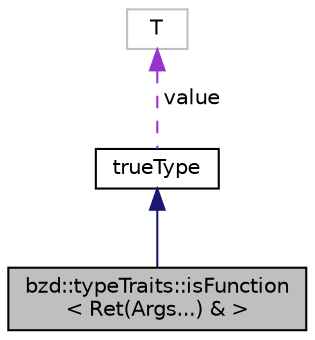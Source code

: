 digraph "bzd::typeTraits::isFunction&lt; Ret(Args...) &amp; &gt;"
{
  edge [fontname="Helvetica",fontsize="10",labelfontname="Helvetica",labelfontsize="10"];
  node [fontname="Helvetica",fontsize="10",shape=record];
  Node2 [label="bzd::typeTraits::isFunction\l\< Ret(Args...) & \>",height=0.2,width=0.4,color="black", fillcolor="grey75", style="filled", fontcolor="black"];
  Node3 -> Node2 [dir="back",color="midnightblue",fontsize="10",style="solid"];
  Node3 [label="trueType",height=0.2,width=0.4,color="black", fillcolor="white", style="filled",URL="$structbzd_1_1typeTraits_1_1integralConstant.html"];
  Node4 -> Node3 [dir="back",color="darkorchid3",fontsize="10",style="dashed",label=" value" ];
  Node4 [label="T",height=0.2,width=0.4,color="grey75", fillcolor="white", style="filled"];
}
